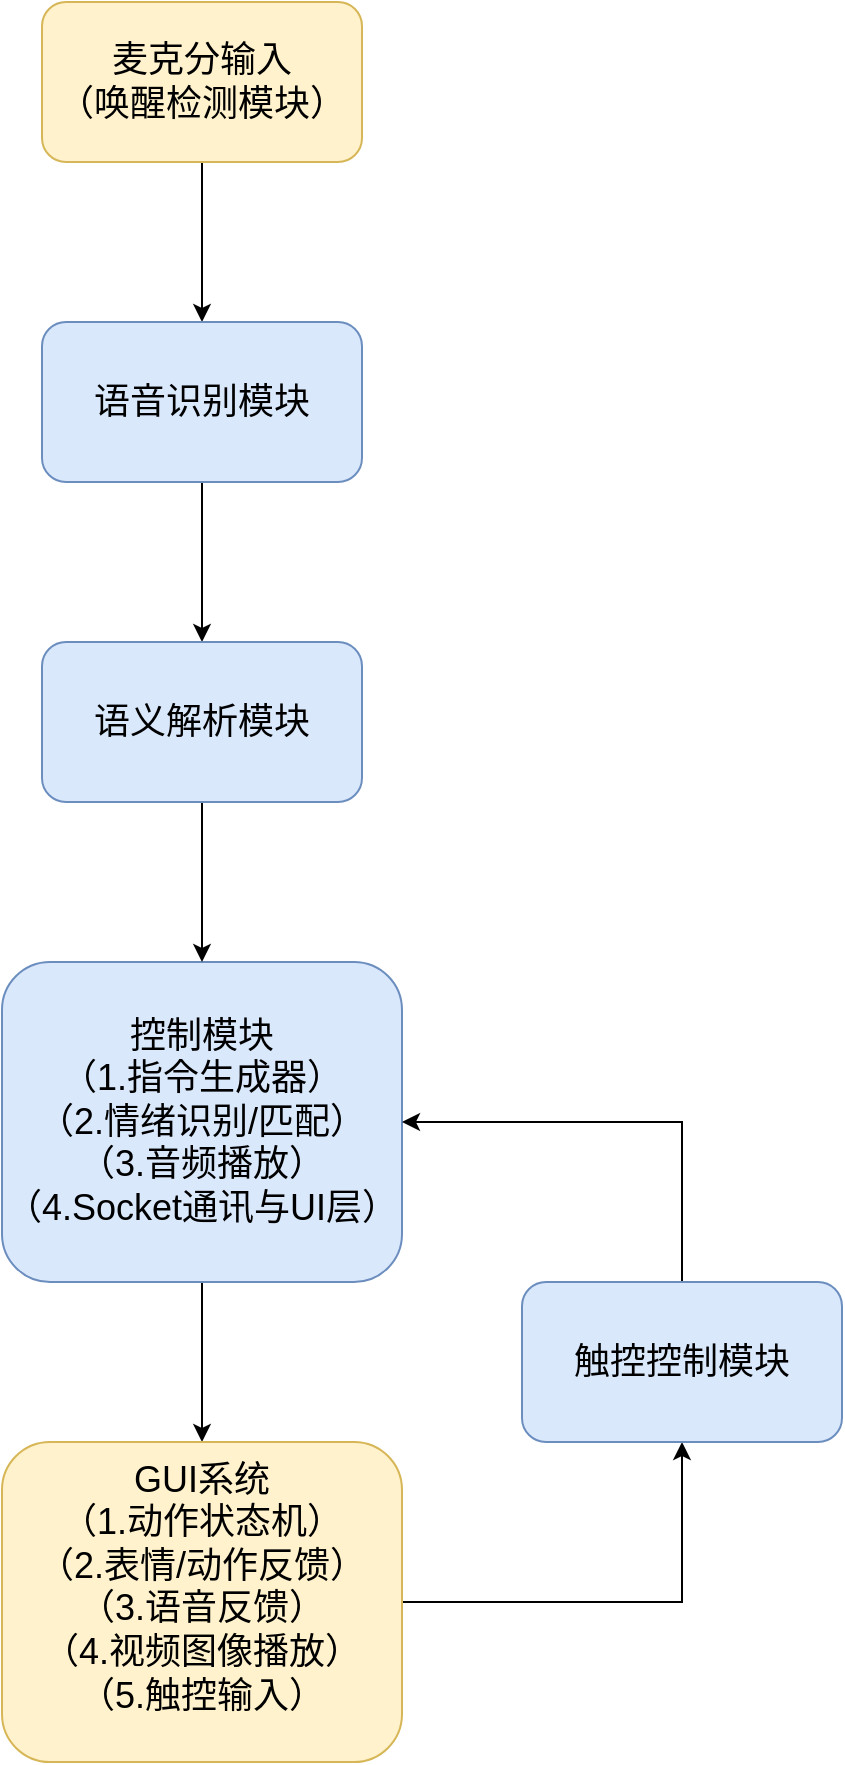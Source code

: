 <mxfile version="26.2.13">
  <diagram name="第 1 页" id="Yp9tG63NJd4hh1dMaYOi">
    <mxGraphModel dx="1800" dy="1040" grid="1" gridSize="10" guides="1" tooltips="1" connect="1" arrows="1" fold="1" page="1" pageScale="1" pageWidth="827" pageHeight="1169" math="0" shadow="0">
      <root>
        <mxCell id="0" />
        <mxCell id="1" parent="0" />
        <mxCell id="XlS3d0AKigVKQbdMYuhV-4" style="edgeStyle=orthogonalEdgeStyle;rounded=0;orthogonalLoop=1;jettySize=auto;html=1;exitX=0.5;exitY=1;exitDx=0;exitDy=0;entryX=0.5;entryY=0;entryDx=0;entryDy=0;" edge="1" parent="1" source="XlS3d0AKigVKQbdMYuhV-2" target="XlS3d0AKigVKQbdMYuhV-3">
          <mxGeometry relative="1" as="geometry" />
        </mxCell>
        <mxCell id="XlS3d0AKigVKQbdMYuhV-2" value="&lt;font style=&quot;font-size: 18px;&quot;&gt;麦克分输入&lt;/font&gt;&lt;div&gt;&lt;font style=&quot;font-size: 18px;&quot;&gt;（唤醒检测模块）&lt;/font&gt;&lt;/div&gt;" style="rounded=1;whiteSpace=wrap;html=1;fillColor=#fff2cc;strokeColor=#d6b656;" vertex="1" parent="1">
          <mxGeometry x="120" y="80" width="160" height="80" as="geometry" />
        </mxCell>
        <mxCell id="XlS3d0AKigVKQbdMYuhV-6" style="edgeStyle=orthogonalEdgeStyle;rounded=0;orthogonalLoop=1;jettySize=auto;html=1;exitX=0.5;exitY=1;exitDx=0;exitDy=0;entryX=0.5;entryY=0;entryDx=0;entryDy=0;" edge="1" parent="1" source="XlS3d0AKigVKQbdMYuhV-3" target="XlS3d0AKigVKQbdMYuhV-7">
          <mxGeometry relative="1" as="geometry">
            <mxPoint x="230" y="400" as="targetPoint" />
          </mxGeometry>
        </mxCell>
        <mxCell id="XlS3d0AKigVKQbdMYuhV-3" value="&lt;font style=&quot;font-size: 18px;&quot;&gt;语音识别模块&lt;/font&gt;" style="rounded=1;whiteSpace=wrap;html=1;fillColor=#dae8fc;strokeColor=#6c8ebf;" vertex="1" parent="1">
          <mxGeometry x="120" y="240" width="160" height="80" as="geometry" />
        </mxCell>
        <mxCell id="XlS3d0AKigVKQbdMYuhV-11" style="edgeStyle=orthogonalEdgeStyle;rounded=0;orthogonalLoop=1;jettySize=auto;html=1;exitX=0.5;exitY=1;exitDx=0;exitDy=0;entryX=0.5;entryY=0;entryDx=0;entryDy=0;" edge="1" parent="1" source="XlS3d0AKigVKQbdMYuhV-5" target="XlS3d0AKigVKQbdMYuhV-10">
          <mxGeometry relative="1" as="geometry" />
        </mxCell>
        <mxCell id="XlS3d0AKigVKQbdMYuhV-5" value="&lt;font style=&quot;font-size: 18px;&quot;&gt;控制模块&lt;/font&gt;&lt;div&gt;&lt;font style=&quot;font-size: 18px;&quot;&gt;（1.指令生成器）&lt;/font&gt;&lt;/div&gt;&lt;div&gt;&lt;font style=&quot;font-size: 18px;&quot;&gt;（2.情绪识别/匹配）&lt;/font&gt;&lt;/div&gt;&lt;div&gt;&lt;font style=&quot;font-size: 18px;&quot;&gt;（3.音频播放&lt;span style=&quot;background-color: transparent; color: light-dark(rgb(0, 0, 0), rgb(255, 255, 255));&quot;&gt;）&lt;/span&gt;&lt;/font&gt;&lt;/div&gt;&lt;div&gt;&lt;span style=&quot;background-color: transparent; color: light-dark(rgb(0, 0, 0), rgb(255, 255, 255));&quot;&gt;&lt;font style=&quot;font-size: 18px;&quot;&gt;（4.Socket通讯与UI层）&lt;/font&gt;&lt;/span&gt;&lt;/div&gt;" style="rounded=1;whiteSpace=wrap;html=1;fillColor=#dae8fc;strokeColor=#6c8ebf;" vertex="1" parent="1">
          <mxGeometry x="100" y="560" width="200" height="160" as="geometry" />
        </mxCell>
        <mxCell id="XlS3d0AKigVKQbdMYuhV-8" style="edgeStyle=orthogonalEdgeStyle;rounded=0;orthogonalLoop=1;jettySize=auto;html=1;exitX=0.5;exitY=1;exitDx=0;exitDy=0;entryX=0.5;entryY=0;entryDx=0;entryDy=0;" edge="1" parent="1" source="XlS3d0AKigVKQbdMYuhV-7" target="XlS3d0AKigVKQbdMYuhV-5">
          <mxGeometry relative="1" as="geometry" />
        </mxCell>
        <mxCell id="XlS3d0AKigVKQbdMYuhV-7" value="&lt;font style=&quot;font-size: 18px;&quot;&gt;语义解析模块&lt;/font&gt;" style="rounded=1;whiteSpace=wrap;html=1;fillColor=#dae8fc;strokeColor=#6c8ebf;" vertex="1" parent="1">
          <mxGeometry x="120" y="400" width="160" height="80" as="geometry" />
        </mxCell>
        <mxCell id="XlS3d0AKigVKQbdMYuhV-12" style="edgeStyle=orthogonalEdgeStyle;rounded=0;orthogonalLoop=1;jettySize=auto;html=1;entryX=1;entryY=0.5;entryDx=0;entryDy=0;exitX=0.5;exitY=0;exitDx=0;exitDy=0;" edge="1" parent="1" source="XlS3d0AKigVKQbdMYuhV-14" target="XlS3d0AKigVKQbdMYuhV-5">
          <mxGeometry relative="1" as="geometry">
            <mxPoint x="320" y="430" as="targetPoint" />
            <mxPoint x="390" y="860" as="sourcePoint" />
            <Array as="points">
              <mxPoint x="440" y="640" />
            </Array>
          </mxGeometry>
        </mxCell>
        <mxCell id="XlS3d0AKigVKQbdMYuhV-15" style="edgeStyle=orthogonalEdgeStyle;rounded=0;orthogonalLoop=1;jettySize=auto;html=1;exitX=1;exitY=0.5;exitDx=0;exitDy=0;entryX=0.5;entryY=1;entryDx=0;entryDy=0;" edge="1" parent="1" source="XlS3d0AKigVKQbdMYuhV-10" target="XlS3d0AKigVKQbdMYuhV-14">
          <mxGeometry relative="1" as="geometry">
            <mxPoint x="470" y="820" as="targetPoint" />
          </mxGeometry>
        </mxCell>
        <mxCell id="XlS3d0AKigVKQbdMYuhV-10" value="&lt;font style=&quot;font-size: 18px;&quot;&gt;GUI系统&lt;/font&gt;&lt;div&gt;&lt;font style=&quot;font-size: 18px;&quot;&gt;（1.动作状态机）&lt;/font&gt;&lt;/div&gt;&lt;div&gt;&lt;font style=&quot;font-size: 18px;&quot;&gt;（2.表情/动作反馈）&lt;/font&gt;&lt;/div&gt;&lt;div&gt;&lt;font style=&quot;font-size: 18px;&quot;&gt;（3.语音反馈）&lt;/font&gt;&lt;/div&gt;&lt;div&gt;&lt;font style=&quot;font-size: 18px;&quot;&gt;（4.视频图像播放）&lt;/font&gt;&lt;/div&gt;&lt;div&gt;&lt;font style=&quot;font-size: 18px;&quot;&gt;（5.触控输入）&lt;/font&gt;&lt;/div&gt;&lt;div&gt;&lt;br&gt;&lt;/div&gt;" style="rounded=1;whiteSpace=wrap;html=1;fillColor=#fff2cc;strokeColor=#d6b656;" vertex="1" parent="1">
          <mxGeometry x="100" y="800" width="200" height="160" as="geometry" />
        </mxCell>
        <mxCell id="XlS3d0AKigVKQbdMYuhV-14" value="&lt;font style=&quot;font-size: 18px;&quot;&gt;触控控制模块&lt;/font&gt;" style="rounded=1;whiteSpace=wrap;html=1;fillColor=#dae8fc;strokeColor=#6c8ebf;" vertex="1" parent="1">
          <mxGeometry x="360" y="720" width="160" height="80" as="geometry" />
        </mxCell>
      </root>
    </mxGraphModel>
  </diagram>
</mxfile>

